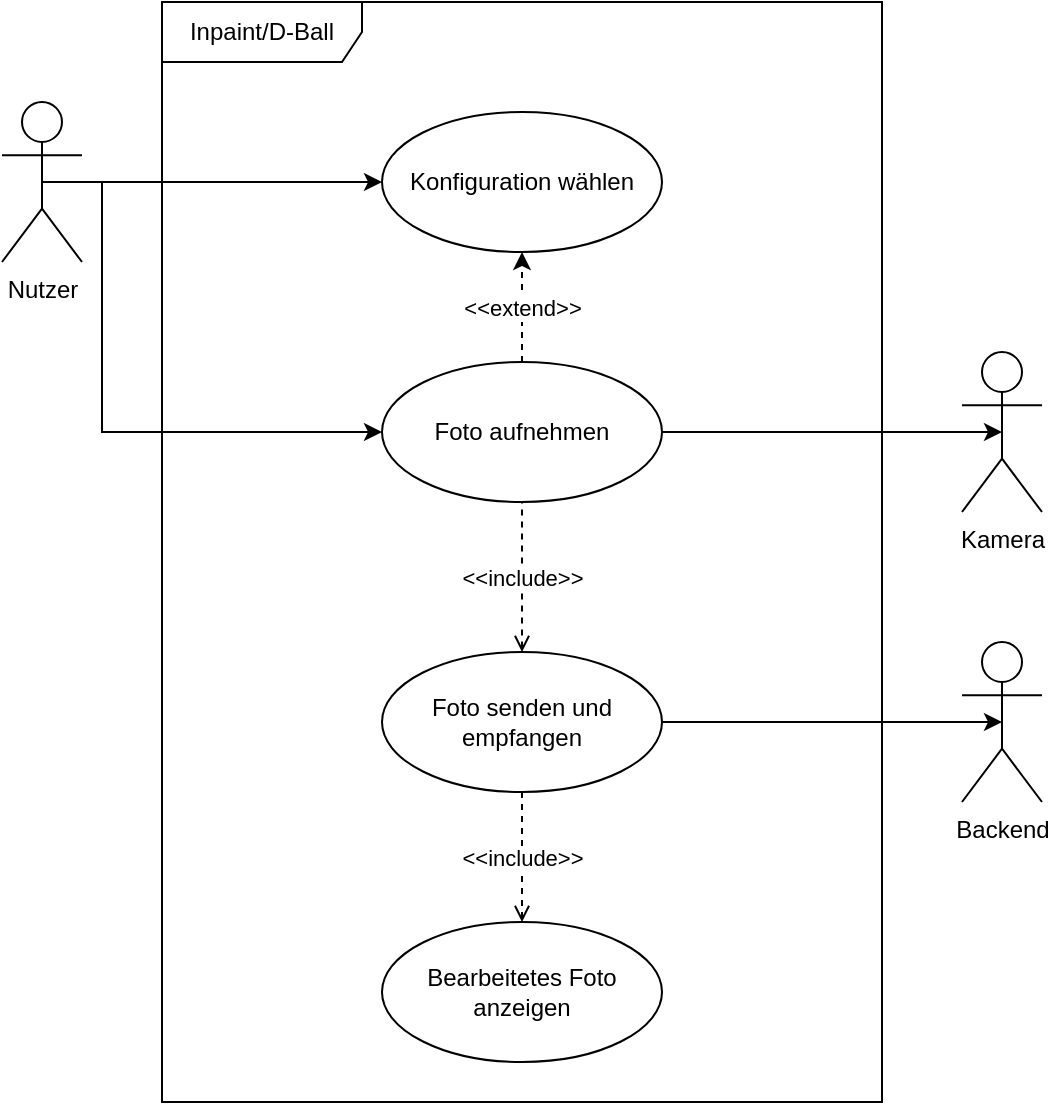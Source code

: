 <mxfile version="16.4.0" type="device"><diagram id="_S27kvVEVPiBhX4YMnAS" name="Seite-1"><mxGraphModel dx="1038" dy="649" grid="1" gridSize="10" guides="1" tooltips="1" connect="1" arrows="1" fold="1" page="1" pageScale="1" pageWidth="827" pageHeight="1169" math="0" shadow="0"><root><mxCell id="0"/><mxCell id="1" parent="0"/><mxCell id="gRtSet5mf-V0Gio0M2Xh-3" value="Inpaint/D-Ball" style="shape=umlFrame;whiteSpace=wrap;html=1;width=100;height=30;" vertex="1" parent="1"><mxGeometry x="200" y="30" width="360" height="550" as="geometry"/></mxCell><mxCell id="gRtSet5mf-V0Gio0M2Xh-8" style="edgeStyle=orthogonalEdgeStyle;rounded=0;orthogonalLoop=1;jettySize=auto;html=1;exitX=0.5;exitY=0.5;exitDx=0;exitDy=0;exitPerimeter=0;entryX=0;entryY=0.5;entryDx=0;entryDy=0;" edge="1" parent="1" source="gRtSet5mf-V0Gio0M2Xh-1" target="gRtSet5mf-V0Gio0M2Xh-2"><mxGeometry relative="1" as="geometry"><Array as="points"><mxPoint x="170" y="120"/><mxPoint x="170" y="245"/></Array></mxGeometry></mxCell><mxCell id="gRtSet5mf-V0Gio0M2Xh-19" style="edgeStyle=orthogonalEdgeStyle;rounded=0;orthogonalLoop=1;jettySize=auto;html=1;exitX=0.5;exitY=0.5;exitDx=0;exitDy=0;exitPerimeter=0;entryX=0;entryY=0.5;entryDx=0;entryDy=0;startArrow=none;startFill=0;endArrow=classic;endFill=1;" edge="1" parent="1" source="gRtSet5mf-V0Gio0M2Xh-1" target="gRtSet5mf-V0Gio0M2Xh-18"><mxGeometry relative="1" as="geometry"/></mxCell><mxCell id="gRtSet5mf-V0Gio0M2Xh-1" value="Nutzer" style="shape=umlActor;verticalLabelPosition=bottom;verticalAlign=top;html=1;outlineConnect=0;" vertex="1" parent="1"><mxGeometry x="120" y="80" width="40" height="80" as="geometry"/></mxCell><mxCell id="gRtSet5mf-V0Gio0M2Xh-13" style="edgeStyle=orthogonalEdgeStyle;rounded=0;orthogonalLoop=1;jettySize=auto;html=1;exitX=1;exitY=0.5;exitDx=0;exitDy=0;entryX=0.5;entryY=0.5;entryDx=0;entryDy=0;entryPerimeter=0;endArrow=classic;endFill=1;" edge="1" parent="1" source="gRtSet5mf-V0Gio0M2Xh-2" target="gRtSet5mf-V0Gio0M2Xh-6"><mxGeometry relative="1" as="geometry"/></mxCell><mxCell id="gRtSet5mf-V0Gio0M2Xh-21" value="&amp;lt;&amp;lt;extend&amp;gt;&amp;gt;" style="edgeStyle=orthogonalEdgeStyle;rounded=0;orthogonalLoop=1;jettySize=auto;html=1;exitX=0.5;exitY=0;exitDx=0;exitDy=0;entryX=0.5;entryY=1;entryDx=0;entryDy=0;startArrow=none;startFill=0;endArrow=classic;endFill=1;dashed=1;" edge="1" parent="1" source="gRtSet5mf-V0Gio0M2Xh-2" target="gRtSet5mf-V0Gio0M2Xh-18"><mxGeometry relative="1" as="geometry"/></mxCell><mxCell id="gRtSet5mf-V0Gio0M2Xh-2" value="Foto aufnehmen" style="ellipse;whiteSpace=wrap;html=1;" vertex="1" parent="1"><mxGeometry x="310" y="210" width="140" height="70" as="geometry"/></mxCell><mxCell id="gRtSet5mf-V0Gio0M2Xh-10" value="&amp;lt;&amp;lt;include&amp;gt;&amp;gt;" style="edgeStyle=orthogonalEdgeStyle;rounded=0;orthogonalLoop=1;jettySize=auto;html=1;exitX=0.5;exitY=0;exitDx=0;exitDy=0;entryX=0.5;entryY=1;entryDx=0;entryDy=0;dashed=1;endArrow=none;endFill=0;startArrow=open;startFill=0;" edge="1" parent="1" source="gRtSet5mf-V0Gio0M2Xh-4" target="gRtSet5mf-V0Gio0M2Xh-2"><mxGeometry relative="1" as="geometry"/></mxCell><mxCell id="gRtSet5mf-V0Gio0M2Xh-11" value="&amp;lt;&amp;lt;include&amp;gt;&amp;gt;" style="edgeStyle=orthogonalEdgeStyle;rounded=0;orthogonalLoop=1;jettySize=auto;html=1;exitX=0.5;exitY=1;exitDx=0;exitDy=0;entryX=0.5;entryY=0;entryDx=0;entryDy=0;dashed=1;endArrow=open;endFill=0;" edge="1" parent="1" source="gRtSet5mf-V0Gio0M2Xh-4" target="gRtSet5mf-V0Gio0M2Xh-5"><mxGeometry relative="1" as="geometry"/></mxCell><mxCell id="gRtSet5mf-V0Gio0M2Xh-15" style="edgeStyle=orthogonalEdgeStyle;rounded=0;orthogonalLoop=1;jettySize=auto;html=1;exitX=1;exitY=0.5;exitDx=0;exitDy=0;entryX=0.5;entryY=0.5;entryDx=0;entryDy=0;entryPerimeter=0;endArrow=classic;endFill=1;" edge="1" parent="1" source="gRtSet5mf-V0Gio0M2Xh-4" target="gRtSet5mf-V0Gio0M2Xh-12"><mxGeometry relative="1" as="geometry"/></mxCell><mxCell id="gRtSet5mf-V0Gio0M2Xh-4" value="Foto senden und empfangen" style="ellipse;whiteSpace=wrap;html=1;" vertex="1" parent="1"><mxGeometry x="310" y="355" width="140" height="70" as="geometry"/></mxCell><mxCell id="gRtSet5mf-V0Gio0M2Xh-5" value="Bearbeitetes Foto anzeigen" style="ellipse;whiteSpace=wrap;html=1;" vertex="1" parent="1"><mxGeometry x="310" y="490" width="140" height="70" as="geometry"/></mxCell><mxCell id="gRtSet5mf-V0Gio0M2Xh-6" value="Kamera" style="shape=umlActor;verticalLabelPosition=bottom;verticalAlign=top;html=1;outlineConnect=0;" vertex="1" parent="1"><mxGeometry x="600" y="205" width="40" height="80" as="geometry"/></mxCell><mxCell id="gRtSet5mf-V0Gio0M2Xh-12" value="Backend" style="shape=umlActor;verticalLabelPosition=bottom;verticalAlign=top;html=1;outlineConnect=0;" vertex="1" parent="1"><mxGeometry x="600" y="350" width="40" height="80" as="geometry"/></mxCell><mxCell id="gRtSet5mf-V0Gio0M2Xh-18" value="Konfiguration wählen" style="ellipse;whiteSpace=wrap;html=1;" vertex="1" parent="1"><mxGeometry x="310" y="85" width="140" height="70" as="geometry"/></mxCell></root></mxGraphModel></diagram></mxfile>